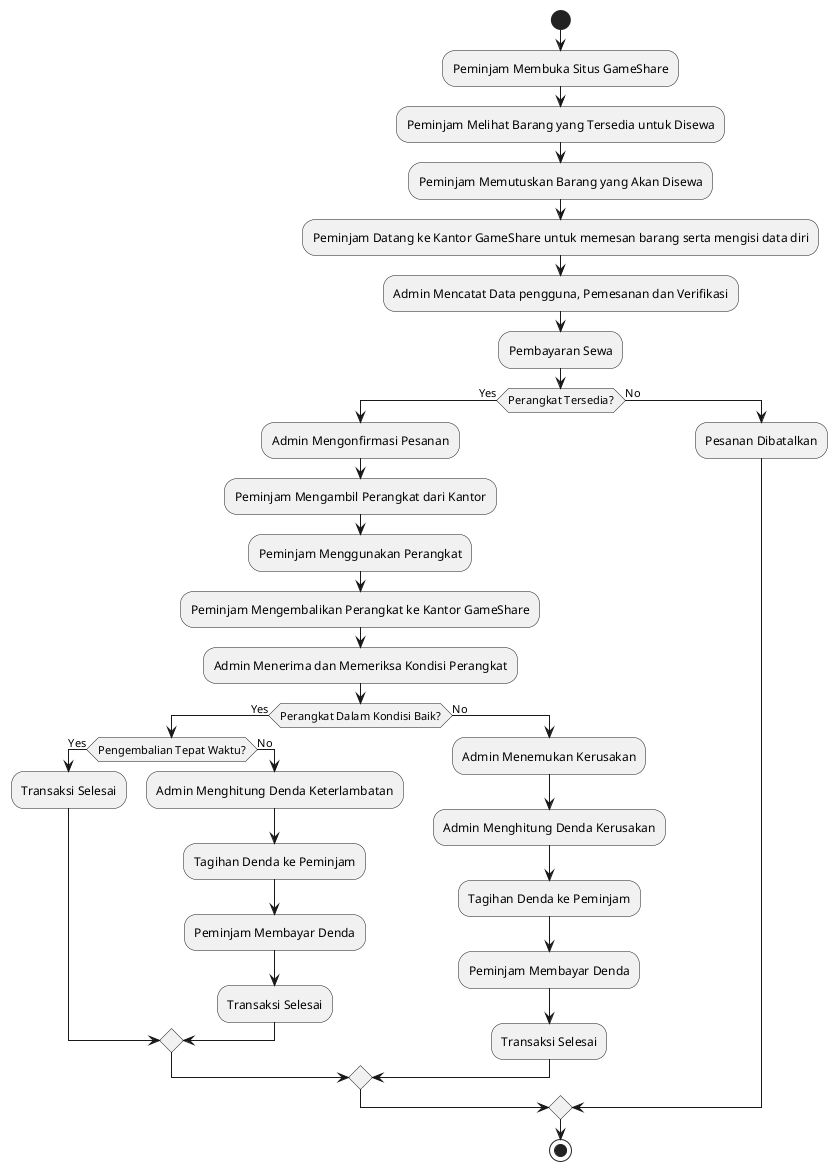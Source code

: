 @startuml
start

:Peminjam Membuka Situs GameShare;
:Peminjam Melihat Barang yang Tersedia untuk Disewa;
:Peminjam Memutuskan Barang yang Akan Disewa;
:Peminjam Datang ke Kantor GameShare untuk memesan barang serta mengisi data diri;

:Admin Mencatat Data pengguna, Pemesanan dan Verifikasi;
:Pembayaran Sewa;

if (Perangkat Tersedia?) then (Yes)
    :Admin Mengonfirmasi Pesanan;
    :Peminjam Mengambil Perangkat dari Kantor;
    :Peminjam Menggunakan Perangkat;

    :Peminjam Mengembalikan Perangkat ke Kantor GameShare;
    :Admin Menerima dan Memeriksa Kondisi Perangkat;

    if (Perangkat Dalam Kondisi Baik?) then (Yes)
        if (Pengembalian Tepat Waktu?) then (Yes)
            :Transaksi Selesai;
        else (No)
            :Admin Menghitung Denda Keterlambatan;
            :Tagihan Denda ke Peminjam;
            :Peminjam Membayar Denda;
            :Transaksi Selesai;
        endif
    else (No)
        :Admin Menemukan Kerusakan;
        :Admin Menghitung Denda Kerusakan;
        :Tagihan Denda ke Peminjam;
        :Peminjam Membayar Denda;
        :Transaksi Selesai;
    endif
else (No)
    :Pesanan Dibatalkan;
endif

stop
@enduml


